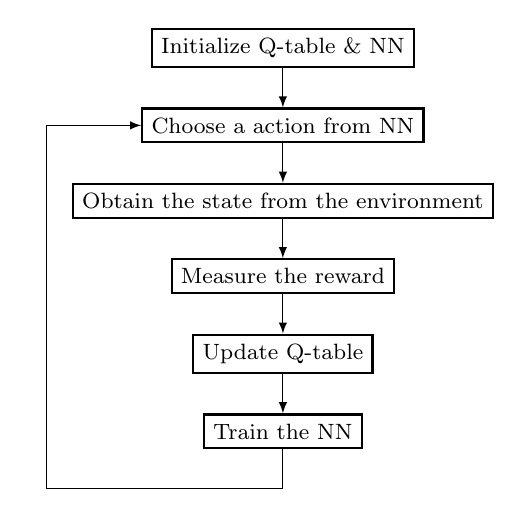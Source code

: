 %%% ==================== QLearning flow chart with NN ====================
% The figure of Q-learning flow chart with neural network
% Author: Wu, Po Hsun
% Date: June 08, 2022
%
\tikzstyle{circlenode}=[circle, draw=black, thick, minimum size=1mm]
\tikzstyle{squarednode}=[rectangle, draw=black, thick, minimum size=0mm, font=\footnotesize]

\begin{tikzpicture}[
    ->, >={latex},
    node distance=0.5cm,
    every state/.style={thick}
    ]
    % ---------- Nodes ----------
    \node[squarednode]  (initialQtable)     []                          {Initialize Q-table \& NN};
    \node[squarednode]  (chooseAction)      [below=of initialQtable]    {Choose a action from NN};
    \node[squarednode]  (obtainState)       [below=of chooseAction]     {Obtain the state from the environment};
    \node[squarednode]  (measureReward)     [below=of obtainState]      {Measure the reward};
    \node[squarednode]  (updateQtable)      [below=of measureReward]    {Update Q-table};
    \node[squarednode]  (trainNN)           [below=of updateQtable]     {Train the NN};

    % ---------- Lines ----------
    \draw[] (initialQtable.south) -- (chooseAction.north);
    \draw[] (chooseAction.south) -- (obtainState.north);
    \draw[] (obtainState.south) -- (measureReward.north);
    \draw[] (measureReward.south) -- (updateQtable.north);
    \draw[] (updateQtable.south) -- (trainNN.north);
    \draw[] (trainNN.south) |- ++(-3,-0.5) |- (chooseAction.west);

\end{tikzpicture}